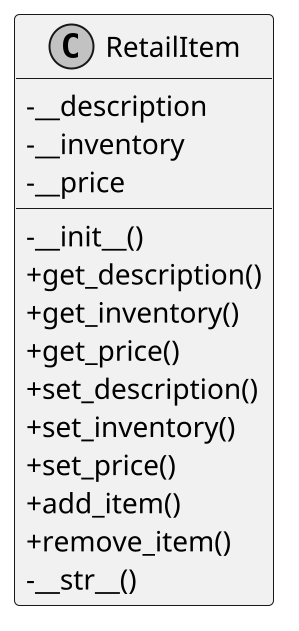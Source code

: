 @startuml
skinparam monochrome true
skinparam classAttributeIconSize 0
scale 2
class RetailItem{
    -__description
    -__inventory
    -__price
    -__init__()
    +get_description()
    +get_inventory()
    +get_price()
    +set_description()
    +set_inventory()
    +set_price()
    +add_item()
    +remove_item()
    -__str__()
}
@enduml
